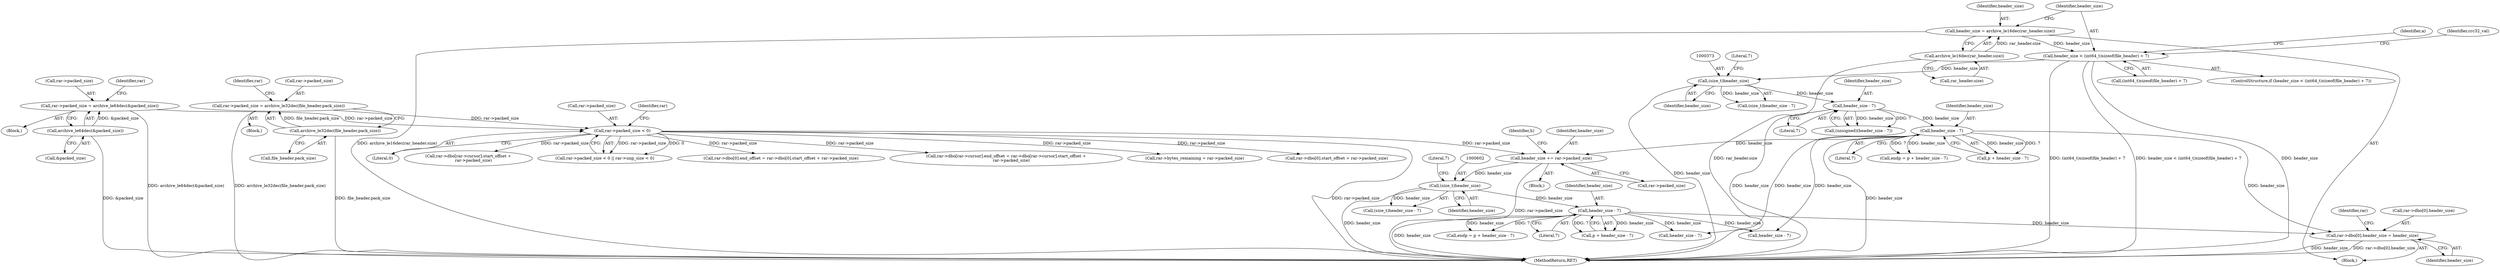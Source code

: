 digraph "0_libarchive_5562545b5562f6d12a4ef991fae158bf4ccf92b6@array" {
"1001297" [label="(Call,rar->dbo[0].header_size = header_size)"];
"1000616" [label="(Call,header_size - 7)"];
"1000601" [label="(Call,(size_t)header_size)"];
"1000589" [label="(Call,header_size += rar->packed_size)"];
"1000549" [label="(Call,rar->packed_size < 0)"];
"1000515" [label="(Call,rar->packed_size = archive_le64dec(&packed_size))"];
"1000519" [label="(Call,archive_le64dec(&packed_size))"];
"1000531" [label="(Call,rar->packed_size = archive_le32dec(file_header.pack_size))"];
"1000535" [label="(Call,archive_le32dec(file_header.pack_size))"];
"1000416" [label="(Call,header_size - 7)"];
"1000387" [label="(Call,header_size - 7)"];
"1000372" [label="(Call,(size_t)header_size)"];
"1000223" [label="(Call,header_size < (int64_t)sizeof(file_header) + 7)"];
"1000216" [label="(Call,header_size = archive_le16dec(rar_header.size))"];
"1000218" [label="(Call,archive_le16dec(rar_header.size))"];
"1000224" [label="(Identifier,header_size)"];
"1000520" [label="(Call,&packed_size)"];
"1000414" [label="(Call,p + header_size - 7)"];
"1000532" [label="(Call,rar->packed_size)"];
"1000580" [label="(Block,)"];
"1000385" [label="(Call,(unsigned)(header_size - 7))"];
"1000541" [label="(Identifier,rar)"];
"1000388" [label="(Identifier,header_size)"];
"1000535" [label="(Call,archive_le32dec(file_header.pack_size))"];
"1000372" [label="(Call,(size_t)header_size)"];
"1001103" [label="(Call,header_size - 7)"];
"1001305" [label="(Identifier,header_size)"];
"1000589" [label="(Call,header_size += rar->packed_size)"];
"1001216" [label="(Call,rar->dbo[rar->cursor].end_offset = rar->dbo[rar->cursor].start_offset +\n        rar->packed_size)"];
"1000524" [label="(Identifier,rar)"];
"1000600" [label="(Call,(size_t)header_size - 7)"];
"1000597" [label="(Identifier,h)"];
"1000389" [label="(Literal,7)"];
"1000218" [label="(Call,archive_le16dec(rar_header.size))"];
"1000536" [label="(Call,file_header.pack_size)"];
"1000416" [label="(Call,header_size - 7)"];
"1000569" [label="(Call,rar->bytes_remaining = rar->packed_size)"];
"1000484" [label="(Block,)"];
"1000604" [label="(Literal,7)"];
"1000417" [label="(Identifier,header_size)"];
"1000219" [label="(Call,rar_header.size)"];
"1000418" [label="(Literal,7)"];
"1000531" [label="(Call,rar->packed_size = archive_le32dec(file_header.pack_size))"];
"1000217" [label="(Identifier,header_size)"];
"1000618" [label="(Literal,7)"];
"1000550" [label="(Call,rar->packed_size)"];
"1001310" [label="(Identifier,rar)"];
"1000601" [label="(Call,(size_t)header_size)"];
"1001418" [label="(Call,rar->dbo[0].start_offset + rar->packed_size)"];
"1000374" [label="(Identifier,header_size)"];
"1000548" [label="(Call,rar->packed_size < 0 || rar->unp_size < 0)"];
"1000515" [label="(Call,rar->packed_size = archive_le64dec(&packed_size))"];
"1000614" [label="(Call,p + header_size - 7)"];
"1000375" [label="(Literal,7)"];
"1000590" [label="(Identifier,header_size)"];
"1001297" [label="(Call,rar->dbo[0].header_size = header_size)"];
"1000121" [label="(Block,)"];
"1000616" [label="(Call,header_size - 7)"];
"1001394" [label="(Call,header_size - 7)"];
"1000387" [label="(Call,header_size - 7)"];
"1000553" [label="(Literal,0)"];
"1000516" [label="(Call,rar->packed_size)"];
"1000519" [label="(Call,archive_le64dec(&packed_size))"];
"1000235" [label="(Identifier,a)"];
"1000371" [label="(Call,(size_t)header_size - 7)"];
"1000242" [label="(Identifier,crc32_val)"];
"1001298" [label="(Call,rar->dbo[0].header_size)"];
"1000556" [label="(Identifier,rar)"];
"1000530" [label="(Block,)"];
"1001226" [label="(Call,rar->dbo[rar->cursor].start_offset +\n        rar->packed_size)"];
"1001741" [label="(MethodReturn,RET)"];
"1000412" [label="(Call,endp = p + header_size - 7)"];
"1001410" [label="(Call,rar->dbo[0].end_offset = rar->dbo[0].start_offset + rar->packed_size)"];
"1000223" [label="(Call,header_size < (int64_t)sizeof(file_header) + 7)"];
"1000617" [label="(Identifier,header_size)"];
"1000612" [label="(Call,endp = p + header_size - 7)"];
"1000225" [label="(Call,(int64_t)sizeof(file_header) + 7)"];
"1000549" [label="(Call,rar->packed_size < 0)"];
"1000216" [label="(Call,header_size = archive_le16dec(rar_header.size))"];
"1000222" [label="(ControlStructure,if (header_size < (int64_t)sizeof(file_header) + 7))"];
"1000591" [label="(Call,rar->packed_size)"];
"1000603" [label="(Identifier,header_size)"];
"1001297" -> "1000121"  [label="AST: "];
"1001297" -> "1001305"  [label="CFG: "];
"1001298" -> "1001297"  [label="AST: "];
"1001305" -> "1001297"  [label="AST: "];
"1001310" -> "1001297"  [label="CFG: "];
"1001297" -> "1001741"  [label="DDG: header_size"];
"1001297" -> "1001741"  [label="DDG: rar->dbo[0].header_size"];
"1000616" -> "1001297"  [label="DDG: header_size"];
"1000416" -> "1001297"  [label="DDG: header_size"];
"1000616" -> "1000614"  [label="AST: "];
"1000616" -> "1000618"  [label="CFG: "];
"1000617" -> "1000616"  [label="AST: "];
"1000618" -> "1000616"  [label="AST: "];
"1000614" -> "1000616"  [label="CFG: "];
"1000616" -> "1001741"  [label="DDG: header_size"];
"1000616" -> "1000612"  [label="DDG: header_size"];
"1000616" -> "1000612"  [label="DDG: 7"];
"1000616" -> "1000614"  [label="DDG: header_size"];
"1000616" -> "1000614"  [label="DDG: 7"];
"1000601" -> "1000616"  [label="DDG: header_size"];
"1000616" -> "1001103"  [label="DDG: header_size"];
"1000616" -> "1001394"  [label="DDG: header_size"];
"1000601" -> "1000600"  [label="AST: "];
"1000601" -> "1000603"  [label="CFG: "];
"1000602" -> "1000601"  [label="AST: "];
"1000603" -> "1000601"  [label="AST: "];
"1000604" -> "1000601"  [label="CFG: "];
"1000601" -> "1001741"  [label="DDG: header_size"];
"1000601" -> "1000600"  [label="DDG: header_size"];
"1000589" -> "1000601"  [label="DDG: header_size"];
"1000589" -> "1000580"  [label="AST: "];
"1000589" -> "1000591"  [label="CFG: "];
"1000590" -> "1000589"  [label="AST: "];
"1000591" -> "1000589"  [label="AST: "];
"1000597" -> "1000589"  [label="CFG: "];
"1000589" -> "1001741"  [label="DDG: rar->packed_size"];
"1000549" -> "1000589"  [label="DDG: rar->packed_size"];
"1000416" -> "1000589"  [label="DDG: header_size"];
"1000549" -> "1000548"  [label="AST: "];
"1000549" -> "1000553"  [label="CFG: "];
"1000550" -> "1000549"  [label="AST: "];
"1000553" -> "1000549"  [label="AST: "];
"1000556" -> "1000549"  [label="CFG: "];
"1000548" -> "1000549"  [label="CFG: "];
"1000549" -> "1001741"  [label="DDG: rar->packed_size"];
"1000549" -> "1000548"  [label="DDG: rar->packed_size"];
"1000549" -> "1000548"  [label="DDG: 0"];
"1000515" -> "1000549"  [label="DDG: rar->packed_size"];
"1000531" -> "1000549"  [label="DDG: rar->packed_size"];
"1000549" -> "1000569"  [label="DDG: rar->packed_size"];
"1000549" -> "1001216"  [label="DDG: rar->packed_size"];
"1000549" -> "1001226"  [label="DDG: rar->packed_size"];
"1000549" -> "1001410"  [label="DDG: rar->packed_size"];
"1000549" -> "1001418"  [label="DDG: rar->packed_size"];
"1000515" -> "1000484"  [label="AST: "];
"1000515" -> "1000519"  [label="CFG: "];
"1000516" -> "1000515"  [label="AST: "];
"1000519" -> "1000515"  [label="AST: "];
"1000524" -> "1000515"  [label="CFG: "];
"1000515" -> "1001741"  [label="DDG: archive_le64dec(&packed_size)"];
"1000519" -> "1000515"  [label="DDG: &packed_size"];
"1000519" -> "1000520"  [label="CFG: "];
"1000520" -> "1000519"  [label="AST: "];
"1000519" -> "1001741"  [label="DDG: &packed_size"];
"1000531" -> "1000530"  [label="AST: "];
"1000531" -> "1000535"  [label="CFG: "];
"1000532" -> "1000531"  [label="AST: "];
"1000535" -> "1000531"  [label="AST: "];
"1000541" -> "1000531"  [label="CFG: "];
"1000531" -> "1001741"  [label="DDG: archive_le32dec(file_header.pack_size)"];
"1000535" -> "1000531"  [label="DDG: file_header.pack_size"];
"1000535" -> "1000536"  [label="CFG: "];
"1000536" -> "1000535"  [label="AST: "];
"1000535" -> "1001741"  [label="DDG: file_header.pack_size"];
"1000416" -> "1000414"  [label="AST: "];
"1000416" -> "1000418"  [label="CFG: "];
"1000417" -> "1000416"  [label="AST: "];
"1000418" -> "1000416"  [label="AST: "];
"1000414" -> "1000416"  [label="CFG: "];
"1000416" -> "1001741"  [label="DDG: header_size"];
"1000416" -> "1000412"  [label="DDG: header_size"];
"1000416" -> "1000412"  [label="DDG: 7"];
"1000416" -> "1000414"  [label="DDG: header_size"];
"1000416" -> "1000414"  [label="DDG: 7"];
"1000387" -> "1000416"  [label="DDG: header_size"];
"1000416" -> "1001103"  [label="DDG: header_size"];
"1000416" -> "1001394"  [label="DDG: header_size"];
"1000387" -> "1000385"  [label="AST: "];
"1000387" -> "1000389"  [label="CFG: "];
"1000388" -> "1000387"  [label="AST: "];
"1000389" -> "1000387"  [label="AST: "];
"1000385" -> "1000387"  [label="CFG: "];
"1000387" -> "1001741"  [label="DDG: header_size"];
"1000387" -> "1000385"  [label="DDG: header_size"];
"1000387" -> "1000385"  [label="DDG: 7"];
"1000372" -> "1000387"  [label="DDG: header_size"];
"1000372" -> "1000371"  [label="AST: "];
"1000372" -> "1000374"  [label="CFG: "];
"1000373" -> "1000372"  [label="AST: "];
"1000374" -> "1000372"  [label="AST: "];
"1000375" -> "1000372"  [label="CFG: "];
"1000372" -> "1001741"  [label="DDG: header_size"];
"1000372" -> "1000371"  [label="DDG: header_size"];
"1000223" -> "1000372"  [label="DDG: header_size"];
"1000223" -> "1000222"  [label="AST: "];
"1000223" -> "1000225"  [label="CFG: "];
"1000224" -> "1000223"  [label="AST: "];
"1000225" -> "1000223"  [label="AST: "];
"1000235" -> "1000223"  [label="CFG: "];
"1000242" -> "1000223"  [label="CFG: "];
"1000223" -> "1001741"  [label="DDG: (int64_t)sizeof(file_header) + 7"];
"1000223" -> "1001741"  [label="DDG: header_size < (int64_t)sizeof(file_header) + 7"];
"1000223" -> "1001741"  [label="DDG: header_size"];
"1000216" -> "1000223"  [label="DDG: header_size"];
"1000216" -> "1000121"  [label="AST: "];
"1000216" -> "1000218"  [label="CFG: "];
"1000217" -> "1000216"  [label="AST: "];
"1000218" -> "1000216"  [label="AST: "];
"1000224" -> "1000216"  [label="CFG: "];
"1000216" -> "1001741"  [label="DDG: archive_le16dec(rar_header.size)"];
"1000218" -> "1000216"  [label="DDG: rar_header.size"];
"1000218" -> "1000219"  [label="CFG: "];
"1000219" -> "1000218"  [label="AST: "];
"1000218" -> "1001741"  [label="DDG: rar_header.size"];
}
